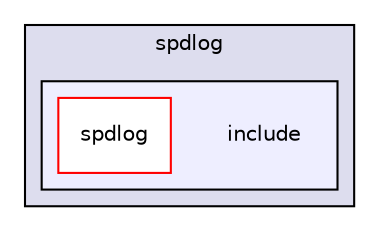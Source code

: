 digraph "C:/Dev/Nigredo/Nigredo/vendor/spdlog/include" {
  compound=true
  node [ fontsize="10", fontname="Helvetica"];
  edge [ labelfontsize="10", labelfontname="Helvetica"];
  subgraph clusterdir_9ad7c6618d2783ce4aa5c894bb3457b1 {
    graph [ bgcolor="#ddddee", pencolor="black", label="spdlog" fontname="Helvetica", fontsize="10", URL="dir_9ad7c6618d2783ce4aa5c894bb3457b1.html"]
  subgraph clusterdir_7fcfb1c3adf7720378f7a2e986e94e30 {
    graph [ bgcolor="#eeeeff", pencolor="black", label="" URL="dir_7fcfb1c3adf7720378f7a2e986e94e30.html"];
    dir_7fcfb1c3adf7720378f7a2e986e94e30 [shape=plaintext label="include"];
    dir_b695df804d786102fe2429e4b2badf33 [shape=box label="spdlog" color="red" fillcolor="white" style="filled" URL="dir_b695df804d786102fe2429e4b2badf33.html"];
  }
  }
}
